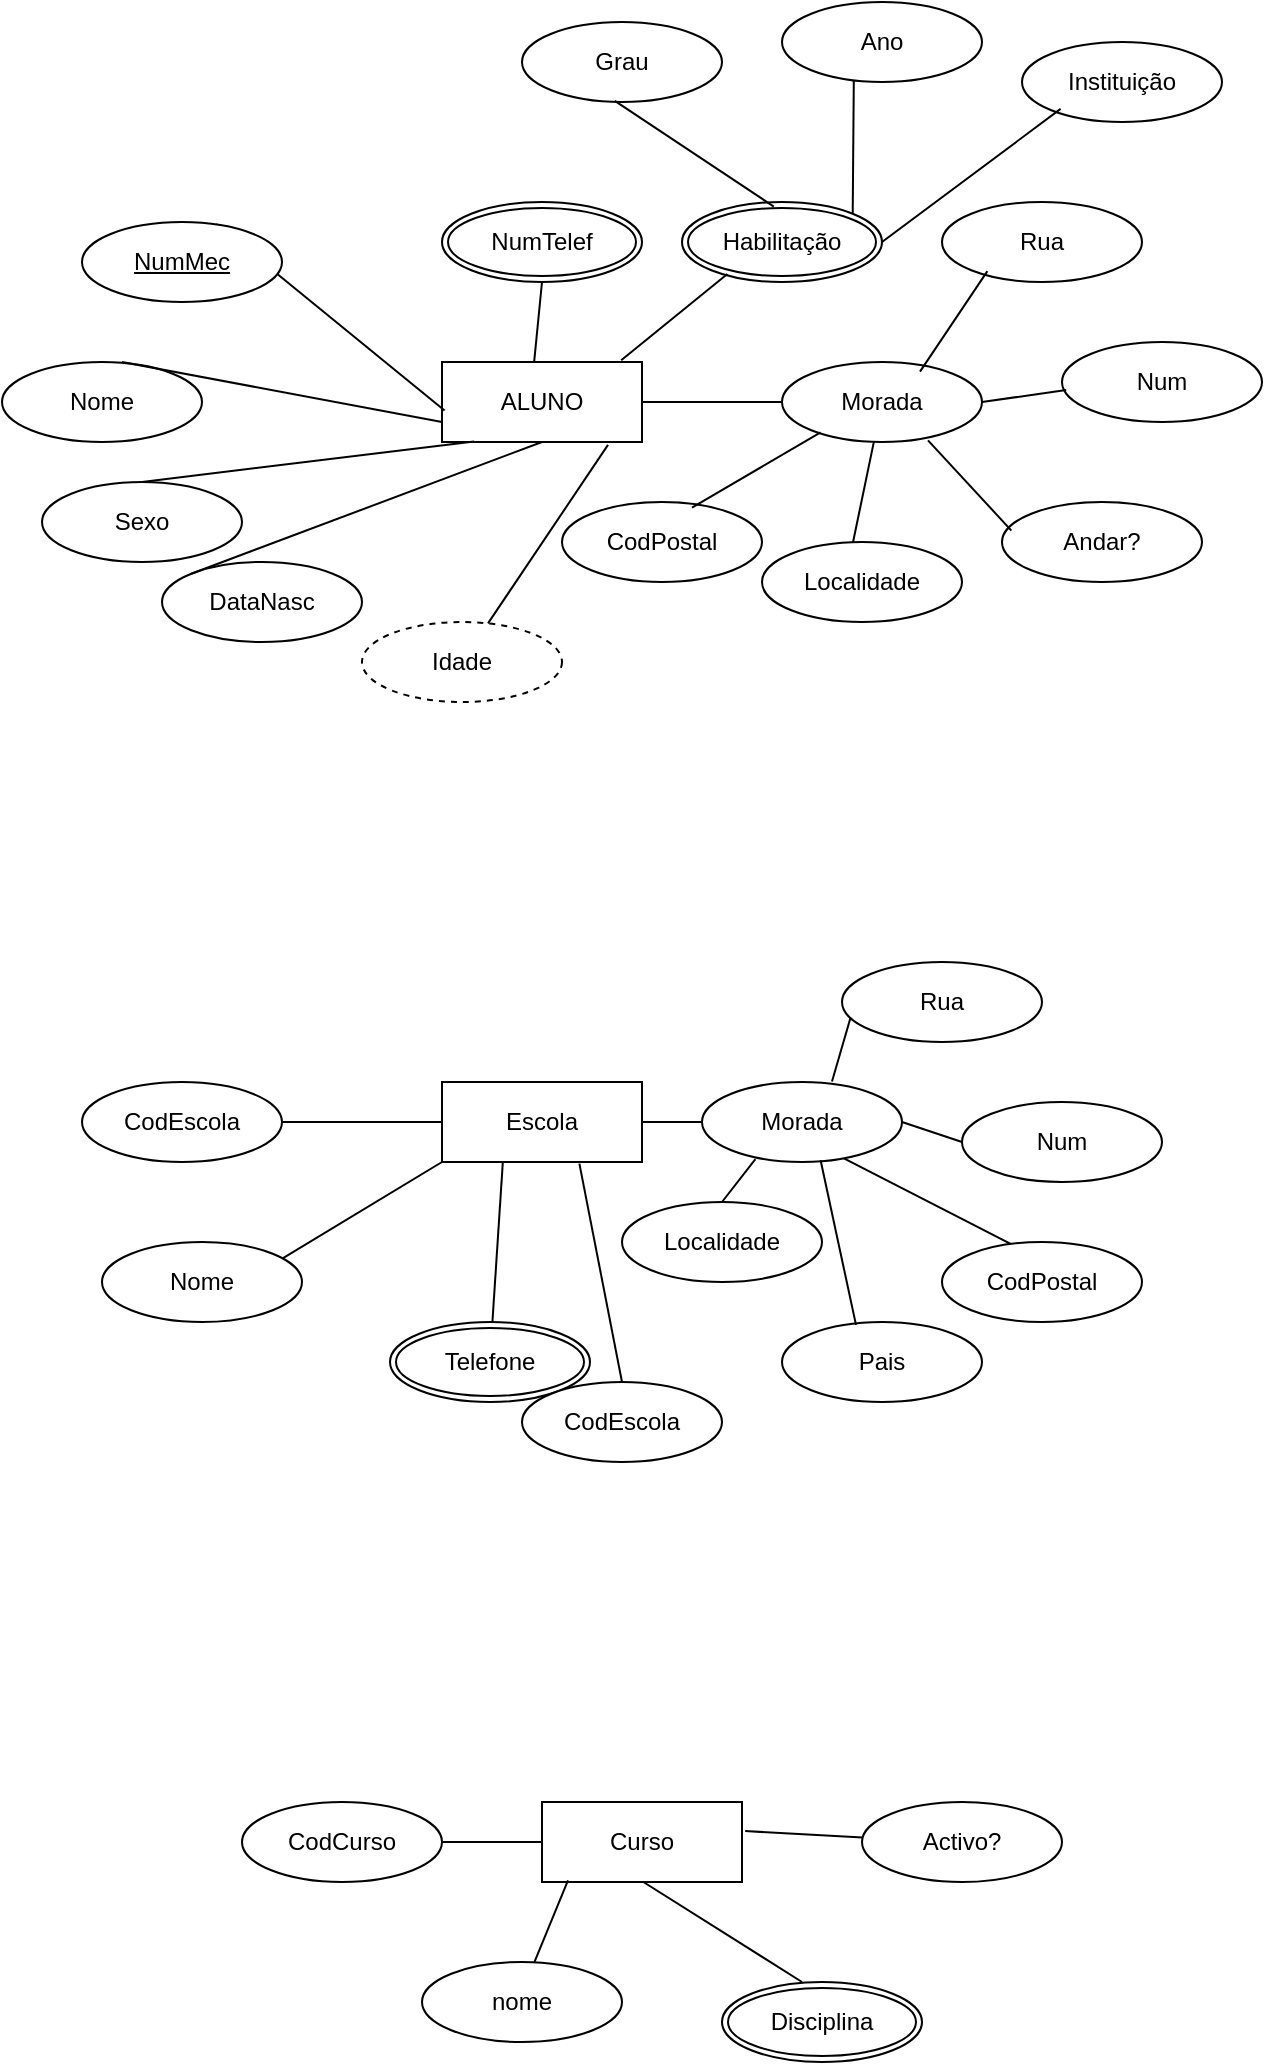 <mxfile version="24.7.14">
  <diagram name="Página-1" id="AVBjrTcXYN7exj0PK_Oh">
    <mxGraphModel dx="2206" dy="1200" grid="1" gridSize="10" guides="1" tooltips="1" connect="1" arrows="1" fold="1" page="1" pageScale="1" pageWidth="827" pageHeight="1169" math="0" shadow="0">
      <root>
        <mxCell id="0" />
        <mxCell id="1" parent="0" />
        <mxCell id="tWdxF6YPLheTNZjLI2Lx-1" value="ALUNO" style="whiteSpace=wrap;html=1;align=center;" vertex="1" parent="1">
          <mxGeometry x="390" y="300" width="100" height="40" as="geometry" />
        </mxCell>
        <mxCell id="tWdxF6YPLheTNZjLI2Lx-2" value="DataNasc" style="ellipse;whiteSpace=wrap;html=1;align=center;" vertex="1" parent="1">
          <mxGeometry x="250" y="400" width="100" height="40" as="geometry" />
        </mxCell>
        <mxCell id="tWdxF6YPLheTNZjLI2Lx-3" value="Sexo" style="ellipse;whiteSpace=wrap;html=1;align=center;" vertex="1" parent="1">
          <mxGeometry x="190" y="360" width="100" height="40" as="geometry" />
        </mxCell>
        <mxCell id="tWdxF6YPLheTNZjLI2Lx-4" value="Nome" style="ellipse;whiteSpace=wrap;html=1;align=center;" vertex="1" parent="1">
          <mxGeometry x="170" y="300" width="100" height="40" as="geometry" />
        </mxCell>
        <mxCell id="tWdxF6YPLheTNZjLI2Lx-6" value="" style="endArrow=none;html=1;rounded=0;exitX=0.013;exitY=0.607;exitDx=0;exitDy=0;entryX=0.67;entryY=0.025;entryDx=0;entryDy=0;entryPerimeter=0;exitPerimeter=0;" edge="1" parent="1" source="tWdxF6YPLheTNZjLI2Lx-1" target="tWdxF6YPLheTNZjLI2Lx-15">
          <mxGeometry relative="1" as="geometry">
            <mxPoint x="340" y="580" as="sourcePoint" />
            <mxPoint x="281.235" y="394.383" as="targetPoint" />
          </mxGeometry>
        </mxCell>
        <mxCell id="tWdxF6YPLheTNZjLI2Lx-8" value="" style="endArrow=none;html=1;rounded=0;exitX=0.5;exitY=1;exitDx=0;exitDy=0;entryX=0;entryY=0;entryDx=0;entryDy=0;" edge="1" parent="1" source="tWdxF6YPLheTNZjLI2Lx-1" target="tWdxF6YPLheTNZjLI2Lx-2">
          <mxGeometry relative="1" as="geometry">
            <mxPoint x="340" y="580" as="sourcePoint" />
            <mxPoint x="500" y="580" as="targetPoint" />
          </mxGeometry>
        </mxCell>
        <mxCell id="tWdxF6YPLheTNZjLI2Lx-10" value="" style="endArrow=none;html=1;rounded=0;exitX=0.161;exitY=0.993;exitDx=0;exitDy=0;exitPerimeter=0;entryX=0.5;entryY=0;entryDx=0;entryDy=0;" edge="1" parent="1" source="tWdxF6YPLheTNZjLI2Lx-1" target="tWdxF6YPLheTNZjLI2Lx-3">
          <mxGeometry relative="1" as="geometry">
            <mxPoint x="340" y="580" as="sourcePoint" />
            <mxPoint x="500" y="580" as="targetPoint" />
          </mxGeometry>
        </mxCell>
        <mxCell id="tWdxF6YPLheTNZjLI2Lx-12" value="" style="endArrow=none;html=1;rounded=0;exitX=0;exitY=0.75;exitDx=0;exitDy=0;entryX=0.6;entryY=0;entryDx=0;entryDy=0;entryPerimeter=0;" edge="1" parent="1" source="tWdxF6YPLheTNZjLI2Lx-1" target="tWdxF6YPLheTNZjLI2Lx-4">
          <mxGeometry relative="1" as="geometry">
            <mxPoint x="340" y="580" as="sourcePoint" />
            <mxPoint x="500" y="580" as="targetPoint" />
          </mxGeometry>
        </mxCell>
        <mxCell id="tWdxF6YPLheTNZjLI2Lx-15" value="NumMec" style="ellipse;whiteSpace=wrap;html=1;align=center;fontStyle=4;" vertex="1" parent="1">
          <mxGeometry x="210" y="230" width="100" height="40" as="geometry" />
        </mxCell>
        <mxCell id="tWdxF6YPLheTNZjLI2Lx-16" value="Idade" style="ellipse;whiteSpace=wrap;html=1;align=center;dashed=1;" vertex="1" parent="1">
          <mxGeometry x="350" y="430" width="100" height="40" as="geometry" />
        </mxCell>
        <mxCell id="tWdxF6YPLheTNZjLI2Lx-18" value="" style="endArrow=none;html=1;rounded=0;exitX=0.83;exitY=1.036;exitDx=0;exitDy=0;exitPerimeter=0;" edge="1" parent="1" source="tWdxF6YPLheTNZjLI2Lx-1" target="tWdxF6YPLheTNZjLI2Lx-16">
          <mxGeometry relative="1" as="geometry">
            <mxPoint x="420" y="450" as="sourcePoint" />
            <mxPoint x="580" y="450" as="targetPoint" />
          </mxGeometry>
        </mxCell>
        <mxCell id="tWdxF6YPLheTNZjLI2Lx-20" value="NumTelef" style="ellipse;shape=doubleEllipse;margin=3;whiteSpace=wrap;html=1;align=center;" vertex="1" parent="1">
          <mxGeometry x="390" y="220" width="100" height="40" as="geometry" />
        </mxCell>
        <mxCell id="tWdxF6YPLheTNZjLI2Lx-21" value="" style="endArrow=none;html=1;rounded=0;exitX=0.461;exitY=-0.007;exitDx=0;exitDy=0;exitPerimeter=0;entryX=0.5;entryY=1;entryDx=0;entryDy=0;" edge="1" parent="1" source="tWdxF6YPLheTNZjLI2Lx-1" target="tWdxF6YPLheTNZjLI2Lx-20">
          <mxGeometry relative="1" as="geometry">
            <mxPoint x="420" y="340" as="sourcePoint" />
            <mxPoint x="580" y="340" as="targetPoint" />
          </mxGeometry>
        </mxCell>
        <mxCell id="tWdxF6YPLheTNZjLI2Lx-23" value="Habilitação" style="ellipse;shape=doubleEllipse;margin=3;whiteSpace=wrap;html=1;align=center;" vertex="1" parent="1">
          <mxGeometry x="510" y="220" width="100" height="40" as="geometry" />
        </mxCell>
        <mxCell id="tWdxF6YPLheTNZjLI2Lx-24" value="" style="endArrow=none;html=1;rounded=0;exitX=0.896;exitY=-0.021;exitDx=0;exitDy=0;exitPerimeter=0;entryX=0.227;entryY=0.9;entryDx=0;entryDy=0;entryPerimeter=0;" edge="1" parent="1" source="tWdxF6YPLheTNZjLI2Lx-1" target="tWdxF6YPLheTNZjLI2Lx-23">
          <mxGeometry relative="1" as="geometry">
            <mxPoint x="420" y="340" as="sourcePoint" />
            <mxPoint x="580" y="340" as="targetPoint" />
          </mxGeometry>
        </mxCell>
        <mxCell id="tWdxF6YPLheTNZjLI2Lx-30" value="Grau" style="ellipse;whiteSpace=wrap;html=1;align=center;" vertex="1" parent="1">
          <mxGeometry x="430" y="130" width="100" height="40" as="geometry" />
        </mxCell>
        <mxCell id="tWdxF6YPLheTNZjLI2Lx-31" value="Ano" style="ellipse;whiteSpace=wrap;html=1;align=center;" vertex="1" parent="1">
          <mxGeometry x="560" y="120" width="100" height="40" as="geometry" />
        </mxCell>
        <mxCell id="tWdxF6YPLheTNZjLI2Lx-32" value="Instituição" style="ellipse;whiteSpace=wrap;html=1;align=center;" vertex="1" parent="1">
          <mxGeometry x="680" y="140" width="100" height="40" as="geometry" />
        </mxCell>
        <mxCell id="tWdxF6YPLheTNZjLI2Lx-33" value="" style="endArrow=none;html=1;rounded=0;exitX=0.459;exitY=0.057;exitDx=0;exitDy=0;exitPerimeter=0;entryX=0.464;entryY=0.986;entryDx=0;entryDy=0;entryPerimeter=0;" edge="1" parent="1" source="tWdxF6YPLheTNZjLI2Lx-23" target="tWdxF6YPLheTNZjLI2Lx-30">
          <mxGeometry relative="1" as="geometry">
            <mxPoint x="410" y="270" as="sourcePoint" />
            <mxPoint x="570" y="270" as="targetPoint" />
          </mxGeometry>
        </mxCell>
        <mxCell id="tWdxF6YPLheTNZjLI2Lx-35" value="" style="endArrow=none;html=1;rounded=0;exitX=1;exitY=0.5;exitDx=0;exitDy=0;entryX=0.193;entryY=0.836;entryDx=0;entryDy=0;entryPerimeter=0;" edge="1" parent="1" source="tWdxF6YPLheTNZjLI2Lx-23" target="tWdxF6YPLheTNZjLI2Lx-32">
          <mxGeometry relative="1" as="geometry">
            <mxPoint x="410" y="270" as="sourcePoint" />
            <mxPoint x="570" y="270" as="targetPoint" />
          </mxGeometry>
        </mxCell>
        <mxCell id="tWdxF6YPLheTNZjLI2Lx-37" value="" style="endArrow=none;html=1;rounded=0;exitX=1;exitY=0;exitDx=0;exitDy=0;entryX=0.359;entryY=0.979;entryDx=0;entryDy=0;entryPerimeter=0;" edge="1" parent="1" source="tWdxF6YPLheTNZjLI2Lx-23" target="tWdxF6YPLheTNZjLI2Lx-31">
          <mxGeometry relative="1" as="geometry">
            <mxPoint x="410" y="270" as="sourcePoint" />
            <mxPoint x="570" y="270" as="targetPoint" />
          </mxGeometry>
        </mxCell>
        <mxCell id="tWdxF6YPLheTNZjLI2Lx-39" value="" style="endArrow=none;html=1;rounded=0;exitX=1;exitY=0.5;exitDx=0;exitDy=0;" edge="1" parent="1" source="tWdxF6YPLheTNZjLI2Lx-1" target="tWdxF6YPLheTNZjLI2Lx-41">
          <mxGeometry relative="1" as="geometry">
            <mxPoint x="410" y="270" as="sourcePoint" />
            <mxPoint x="570" y="320" as="targetPoint" />
          </mxGeometry>
        </mxCell>
        <mxCell id="tWdxF6YPLheTNZjLI2Lx-41" value="Morada" style="ellipse;whiteSpace=wrap;html=1;align=center;" vertex="1" parent="1">
          <mxGeometry x="560" y="300" width="100" height="40" as="geometry" />
        </mxCell>
        <mxCell id="tWdxF6YPLheTNZjLI2Lx-42" value="Rua" style="ellipse;whiteSpace=wrap;html=1;align=center;" vertex="1" parent="1">
          <mxGeometry x="640" y="220" width="100" height="40" as="geometry" />
        </mxCell>
        <mxCell id="tWdxF6YPLheTNZjLI2Lx-43" value="Num" style="ellipse;whiteSpace=wrap;html=1;align=center;" vertex="1" parent="1">
          <mxGeometry x="700" y="290" width="100" height="40" as="geometry" />
        </mxCell>
        <mxCell id="tWdxF6YPLheTNZjLI2Lx-44" value="Andar?" style="ellipse;whiteSpace=wrap;html=1;align=center;" vertex="1" parent="1">
          <mxGeometry x="670" y="370" width="100" height="40" as="geometry" />
        </mxCell>
        <mxCell id="tWdxF6YPLheTNZjLI2Lx-45" value="" style="endArrow=none;html=1;rounded=0;exitX=0.69;exitY=0.121;exitDx=0;exitDy=0;exitPerimeter=0;entryX=0.227;entryY=0.864;entryDx=0;entryDy=0;entryPerimeter=0;" edge="1" parent="1" source="tWdxF6YPLheTNZjLI2Lx-41" target="tWdxF6YPLheTNZjLI2Lx-42">
          <mxGeometry relative="1" as="geometry">
            <mxPoint x="410" y="330" as="sourcePoint" />
            <mxPoint x="660" y="260" as="targetPoint" />
          </mxGeometry>
        </mxCell>
        <mxCell id="tWdxF6YPLheTNZjLI2Lx-48" value="" style="endArrow=none;html=1;rounded=0;exitX=1;exitY=0.5;exitDx=0;exitDy=0;entryX=0.021;entryY=0.6;entryDx=0;entryDy=0;entryPerimeter=0;" edge="1" parent="1" source="tWdxF6YPLheTNZjLI2Lx-41" target="tWdxF6YPLheTNZjLI2Lx-43">
          <mxGeometry relative="1" as="geometry">
            <mxPoint x="410" y="330" as="sourcePoint" />
            <mxPoint x="570" y="330" as="targetPoint" />
          </mxGeometry>
        </mxCell>
        <mxCell id="tWdxF6YPLheTNZjLI2Lx-50" value="" style="endArrow=none;html=1;rounded=0;exitX=0.73;exitY=0.979;exitDx=0;exitDy=0;exitPerimeter=0;entryX=0.047;entryY=0.357;entryDx=0;entryDy=0;entryPerimeter=0;" edge="1" parent="1" source="tWdxF6YPLheTNZjLI2Lx-41" target="tWdxF6YPLheTNZjLI2Lx-44">
          <mxGeometry relative="1" as="geometry">
            <mxPoint x="410" y="330" as="sourcePoint" />
            <mxPoint x="570" y="330" as="targetPoint" />
          </mxGeometry>
        </mxCell>
        <mxCell id="tWdxF6YPLheTNZjLI2Lx-52" value="" style="endArrow=none;html=1;rounded=0;entryX=0.453;entryY=0.029;entryDx=0;entryDy=0;entryPerimeter=0;" edge="1" parent="1" source="tWdxF6YPLheTNZjLI2Lx-41" target="tWdxF6YPLheTNZjLI2Lx-55">
          <mxGeometry relative="1" as="geometry">
            <mxPoint x="410" y="330" as="sourcePoint" />
            <mxPoint x="600" y="390" as="targetPoint" />
          </mxGeometry>
        </mxCell>
        <mxCell id="tWdxF6YPLheTNZjLI2Lx-54" value="CodPostal" style="ellipse;whiteSpace=wrap;html=1;align=center;" vertex="1" parent="1">
          <mxGeometry x="450" y="370" width="100" height="40" as="geometry" />
        </mxCell>
        <mxCell id="tWdxF6YPLheTNZjLI2Lx-55" value="Localidade" style="ellipse;whiteSpace=wrap;html=1;align=center;" vertex="1" parent="1">
          <mxGeometry x="550" y="390" width="100" height="40" as="geometry" />
        </mxCell>
        <mxCell id="tWdxF6YPLheTNZjLI2Lx-56" value="" style="endArrow=none;html=1;rounded=0;exitX=0.65;exitY=0.071;exitDx=0;exitDy=0;exitPerimeter=0;entryX=0.193;entryY=0.879;entryDx=0;entryDy=0;entryPerimeter=0;" edge="1" parent="1" source="tWdxF6YPLheTNZjLI2Lx-54" target="tWdxF6YPLheTNZjLI2Lx-41">
          <mxGeometry relative="1" as="geometry">
            <mxPoint x="410" y="330" as="sourcePoint" />
            <mxPoint x="570" y="330" as="targetPoint" />
          </mxGeometry>
        </mxCell>
        <mxCell id="tWdxF6YPLheTNZjLI2Lx-58" value="Escola" style="whiteSpace=wrap;html=1;align=center;" vertex="1" parent="1">
          <mxGeometry x="390" y="660" width="100" height="40" as="geometry" />
        </mxCell>
        <mxCell id="tWdxF6YPLheTNZjLI2Lx-59" value="" style="endArrow=none;html=1;rounded=0;exitX=0.673;exitY=0.907;exitDx=0;exitDy=0;exitPerimeter=0;entryX=0.353;entryY=0.036;entryDx=0;entryDy=0;entryPerimeter=0;" edge="1" parent="1" source="tWdxF6YPLheTNZjLI2Lx-77" target="tWdxF6YPLheTNZjLI2Lx-80">
          <mxGeometry relative="1" as="geometry">
            <mxPoint x="530" y="719.43" as="sourcePoint" />
            <mxPoint x="690" y="719.43" as="targetPoint" />
          </mxGeometry>
        </mxCell>
        <mxCell id="tWdxF6YPLheTNZjLI2Lx-61" value="" style="endArrow=none;html=1;rounded=0;exitX=1;exitY=0.5;exitDx=0;exitDy=0;entryX=0;entryY=0.5;entryDx=0;entryDy=0;" edge="1" parent="1" source="tWdxF6YPLheTNZjLI2Lx-77" target="tWdxF6YPLheTNZjLI2Lx-82">
          <mxGeometry relative="1" as="geometry">
            <mxPoint x="630" y="679.71" as="sourcePoint" />
            <mxPoint x="790" y="679.71" as="targetPoint" />
          </mxGeometry>
        </mxCell>
        <mxCell id="tWdxF6YPLheTNZjLI2Lx-63" value="" style="endArrow=none;html=1;rounded=0;exitX=0.65;exitY=-0.007;exitDx=0;exitDy=0;exitPerimeter=0;entryX=0.053;entryY=0.607;entryDx=0;entryDy=0;entryPerimeter=0;" edge="1" parent="1" source="tWdxF6YPLheTNZjLI2Lx-77" target="tWdxF6YPLheTNZjLI2Lx-83">
          <mxGeometry relative="1" as="geometry">
            <mxPoint x="464" y="650" as="sourcePoint" />
            <mxPoint x="624" y="650" as="targetPoint" />
          </mxGeometry>
        </mxCell>
        <mxCell id="tWdxF6YPLheTNZjLI2Lx-65" value="" style="endArrow=none;html=1;rounded=0;exitX=1;exitY=0.5;exitDx=0;exitDy=0;" edge="1" parent="1" source="tWdxF6YPLheTNZjLI2Lx-58" target="tWdxF6YPLheTNZjLI2Lx-77">
          <mxGeometry relative="1" as="geometry">
            <mxPoint x="490" y="679.71" as="sourcePoint" />
            <mxPoint x="570" y="680" as="targetPoint" />
            <Array as="points" />
          </mxGeometry>
        </mxCell>
        <mxCell id="tWdxF6YPLheTNZjLI2Lx-67" value="" style="endArrow=none;html=1;rounded=0;exitX=0.304;exitY=1.007;exitDx=0;exitDy=0;exitPerimeter=0;" edge="1" parent="1" source="tWdxF6YPLheTNZjLI2Lx-58" target="tWdxF6YPLheTNZjLI2Lx-75">
          <mxGeometry relative="1" as="geometry">
            <mxPoint x="410" y="610" as="sourcePoint" />
            <mxPoint x="570" y="610" as="targetPoint" />
          </mxGeometry>
        </mxCell>
        <mxCell id="tWdxF6YPLheTNZjLI2Lx-69" value="" style="endArrow=none;html=1;rounded=0;exitX=0;exitY=1;exitDx=0;exitDy=0;entryX=0.901;entryY=0.207;entryDx=0;entryDy=0;entryPerimeter=0;" edge="1" parent="1" source="tWdxF6YPLheTNZjLI2Lx-58" target="tWdxF6YPLheTNZjLI2Lx-74">
          <mxGeometry relative="1" as="geometry">
            <mxPoint x="330" y="750" as="sourcePoint" />
            <mxPoint x="320" y="750" as="targetPoint" />
          </mxGeometry>
        </mxCell>
        <mxCell id="tWdxF6YPLheTNZjLI2Lx-71" value="" style="endArrow=none;html=1;rounded=0;exitX=0;exitY=0.5;exitDx=0;exitDy=0;entryX=1;entryY=0.5;entryDx=0;entryDy=0;" edge="1" parent="1" source="tWdxF6YPLheTNZjLI2Lx-58" target="tWdxF6YPLheTNZjLI2Lx-73">
          <mxGeometry relative="1" as="geometry">
            <mxPoint x="390" y="650" as="sourcePoint" />
            <mxPoint x="290" y="680" as="targetPoint" />
          </mxGeometry>
        </mxCell>
        <mxCell id="tWdxF6YPLheTNZjLI2Lx-73" value="CodEscola" style="ellipse;whiteSpace=wrap;html=1;align=center;" vertex="1" parent="1">
          <mxGeometry x="210" y="660" width="100" height="40" as="geometry" />
        </mxCell>
        <mxCell id="tWdxF6YPLheTNZjLI2Lx-74" value="Nome" style="ellipse;whiteSpace=wrap;html=1;align=center;" vertex="1" parent="1">
          <mxGeometry x="220" y="740" width="100" height="40" as="geometry" />
        </mxCell>
        <mxCell id="tWdxF6YPLheTNZjLI2Lx-75" value="Telefone" style="ellipse;shape=doubleEllipse;margin=3;whiteSpace=wrap;html=1;align=center;" vertex="1" parent="1">
          <mxGeometry x="364" y="780" width="100" height="40" as="geometry" />
        </mxCell>
        <mxCell id="tWdxF6YPLheTNZjLI2Lx-77" value="Morada" style="ellipse;whiteSpace=wrap;html=1;align=center;" vertex="1" parent="1">
          <mxGeometry x="520" y="660" width="100" height="40" as="geometry" />
        </mxCell>
        <mxCell id="tWdxF6YPLheTNZjLI2Lx-79" value="Localidade" style="ellipse;whiteSpace=wrap;html=1;align=center;" vertex="1" parent="1">
          <mxGeometry x="480" y="720" width="100" height="40" as="geometry" />
        </mxCell>
        <mxCell id="tWdxF6YPLheTNZjLI2Lx-80" value="CodPostal" style="ellipse;whiteSpace=wrap;html=1;align=center;" vertex="1" parent="1">
          <mxGeometry x="640" y="740" width="100" height="40" as="geometry" />
        </mxCell>
        <mxCell id="tWdxF6YPLheTNZjLI2Lx-81" value="Pais" style="ellipse;whiteSpace=wrap;html=1;align=center;" vertex="1" parent="1">
          <mxGeometry x="560" y="780" width="100" height="40" as="geometry" />
        </mxCell>
        <mxCell id="tWdxF6YPLheTNZjLI2Lx-82" value="Num" style="ellipse;whiteSpace=wrap;html=1;align=center;" vertex="1" parent="1">
          <mxGeometry x="650" y="670" width="100" height="40" as="geometry" />
        </mxCell>
        <mxCell id="tWdxF6YPLheTNZjLI2Lx-83" value="Rua" style="ellipse;whiteSpace=wrap;html=1;align=center;" vertex="1" parent="1">
          <mxGeometry x="590" y="600" width="100" height="40" as="geometry" />
        </mxCell>
        <mxCell id="tWdxF6YPLheTNZjLI2Lx-87" value="" style="endArrow=none;html=1;rounded=0;exitX=0.267;exitY=0.964;exitDx=0;exitDy=0;exitPerimeter=0;entryX=0.5;entryY=0;entryDx=0;entryDy=0;" edge="1" parent="1" source="tWdxF6YPLheTNZjLI2Lx-77" target="tWdxF6YPLheTNZjLI2Lx-79">
          <mxGeometry relative="1" as="geometry">
            <mxPoint x="410" y="710" as="sourcePoint" />
            <mxPoint x="570" y="710" as="targetPoint" />
          </mxGeometry>
        </mxCell>
        <mxCell id="tWdxF6YPLheTNZjLI2Lx-89" value="" style="endArrow=none;html=1;rounded=0;exitX=0.593;exitY=0.979;exitDx=0;exitDy=0;exitPerimeter=0;entryX=0.37;entryY=0.036;entryDx=0;entryDy=0;entryPerimeter=0;" edge="1" parent="1" source="tWdxF6YPLheTNZjLI2Lx-77" target="tWdxF6YPLheTNZjLI2Lx-81">
          <mxGeometry relative="1" as="geometry">
            <mxPoint x="410" y="710" as="sourcePoint" />
            <mxPoint x="570" y="710" as="targetPoint" />
          </mxGeometry>
        </mxCell>
        <mxCell id="tWdxF6YPLheTNZjLI2Lx-91" value="" style="endArrow=none;html=1;rounded=0;exitX=0.687;exitY=1.021;exitDx=0;exitDy=0;exitPerimeter=0;entryX=0.5;entryY=0;entryDx=0;entryDy=0;" edge="1" parent="1" source="tWdxF6YPLheTNZjLI2Lx-58" target="tWdxF6YPLheTNZjLI2Lx-101">
          <mxGeometry relative="1" as="geometry">
            <mxPoint x="410" y="770" as="sourcePoint" />
            <mxPoint x="483.3" y="810" as="targetPoint" />
          </mxGeometry>
        </mxCell>
        <mxCell id="tWdxF6YPLheTNZjLI2Lx-98" value="Curso" style="whiteSpace=wrap;html=1;align=center;" vertex="1" parent="1">
          <mxGeometry x="440" y="1020" width="100" height="40" as="geometry" />
        </mxCell>
        <mxCell id="tWdxF6YPLheTNZjLI2Lx-99" value="" style="endArrow=none;html=1;rounded=0;exitX=0.13;exitY=0.979;exitDx=0;exitDy=0;exitPerimeter=0;entryX=0.559;entryY=0.021;entryDx=0;entryDy=0;entryPerimeter=0;" edge="1" parent="1" source="tWdxF6YPLheTNZjLI2Lx-98" target="tWdxF6YPLheTNZjLI2Lx-103">
          <mxGeometry relative="1" as="geometry">
            <mxPoint x="370" y="1120" as="sourcePoint" />
            <mxPoint x="430" y="1120" as="targetPoint" />
          </mxGeometry>
        </mxCell>
        <mxCell id="tWdxF6YPLheTNZjLI2Lx-100" value="" style="endArrow=none;html=1;rounded=0;exitX=0.507;exitY=1;exitDx=0;exitDy=0;exitPerimeter=0;entryX=0.4;entryY=0;entryDx=0;entryDy=0;entryPerimeter=0;" edge="1" parent="1" source="tWdxF6YPLheTNZjLI2Lx-98" target="tWdxF6YPLheTNZjLI2Lx-102">
          <mxGeometry relative="1" as="geometry">
            <mxPoint x="410" y="1110" as="sourcePoint" />
            <mxPoint x="570" y="1110" as="targetPoint" />
          </mxGeometry>
        </mxCell>
        <mxCell id="tWdxF6YPLheTNZjLI2Lx-101" value="CodEscola" style="ellipse;whiteSpace=wrap;html=1;align=center;" vertex="1" parent="1">
          <mxGeometry x="430" y="810" width="100" height="40" as="geometry" />
        </mxCell>
        <mxCell id="tWdxF6YPLheTNZjLI2Lx-102" value="Disciplina" style="ellipse;shape=doubleEllipse;margin=3;whiteSpace=wrap;html=1;align=center;" vertex="1" parent="1">
          <mxGeometry x="530" y="1110" width="100" height="40" as="geometry" />
        </mxCell>
        <mxCell id="tWdxF6YPLheTNZjLI2Lx-103" value="nome" style="ellipse;whiteSpace=wrap;html=1;align=center;" vertex="1" parent="1">
          <mxGeometry x="380" y="1100" width="100" height="40" as="geometry" />
        </mxCell>
        <mxCell id="tWdxF6YPLheTNZjLI2Lx-104" value="CodCurso" style="ellipse;whiteSpace=wrap;html=1;align=center;" vertex="1" parent="1">
          <mxGeometry x="290" y="1020" width="100" height="40" as="geometry" />
        </mxCell>
        <mxCell id="tWdxF6YPLheTNZjLI2Lx-106" value="" style="endArrow=none;html=1;rounded=0;entryX=0;entryY=0.5;entryDx=0;entryDy=0;exitX=1;exitY=0.5;exitDx=0;exitDy=0;" edge="1" parent="1" source="tWdxF6YPLheTNZjLI2Lx-104" target="tWdxF6YPLheTNZjLI2Lx-98">
          <mxGeometry relative="1" as="geometry">
            <mxPoint x="410" y="1050" as="sourcePoint" />
            <mxPoint x="570" y="1050" as="targetPoint" />
          </mxGeometry>
        </mxCell>
        <mxCell id="tWdxF6YPLheTNZjLI2Lx-108" value="" style="endArrow=none;html=1;rounded=0;exitX=1.016;exitY=0.364;exitDx=0;exitDy=0;exitPerimeter=0;" edge="1" parent="1" source="tWdxF6YPLheTNZjLI2Lx-98" target="tWdxF6YPLheTNZjLI2Lx-110">
          <mxGeometry relative="1" as="geometry">
            <mxPoint x="410" y="990" as="sourcePoint" />
            <mxPoint x="590" y="1030" as="targetPoint" />
          </mxGeometry>
        </mxCell>
        <mxCell id="tWdxF6YPLheTNZjLI2Lx-110" value="Activo?" style="ellipse;whiteSpace=wrap;html=1;align=center;" vertex="1" parent="1">
          <mxGeometry x="600" y="1020" width="100" height="40" as="geometry" />
        </mxCell>
      </root>
    </mxGraphModel>
  </diagram>
</mxfile>
